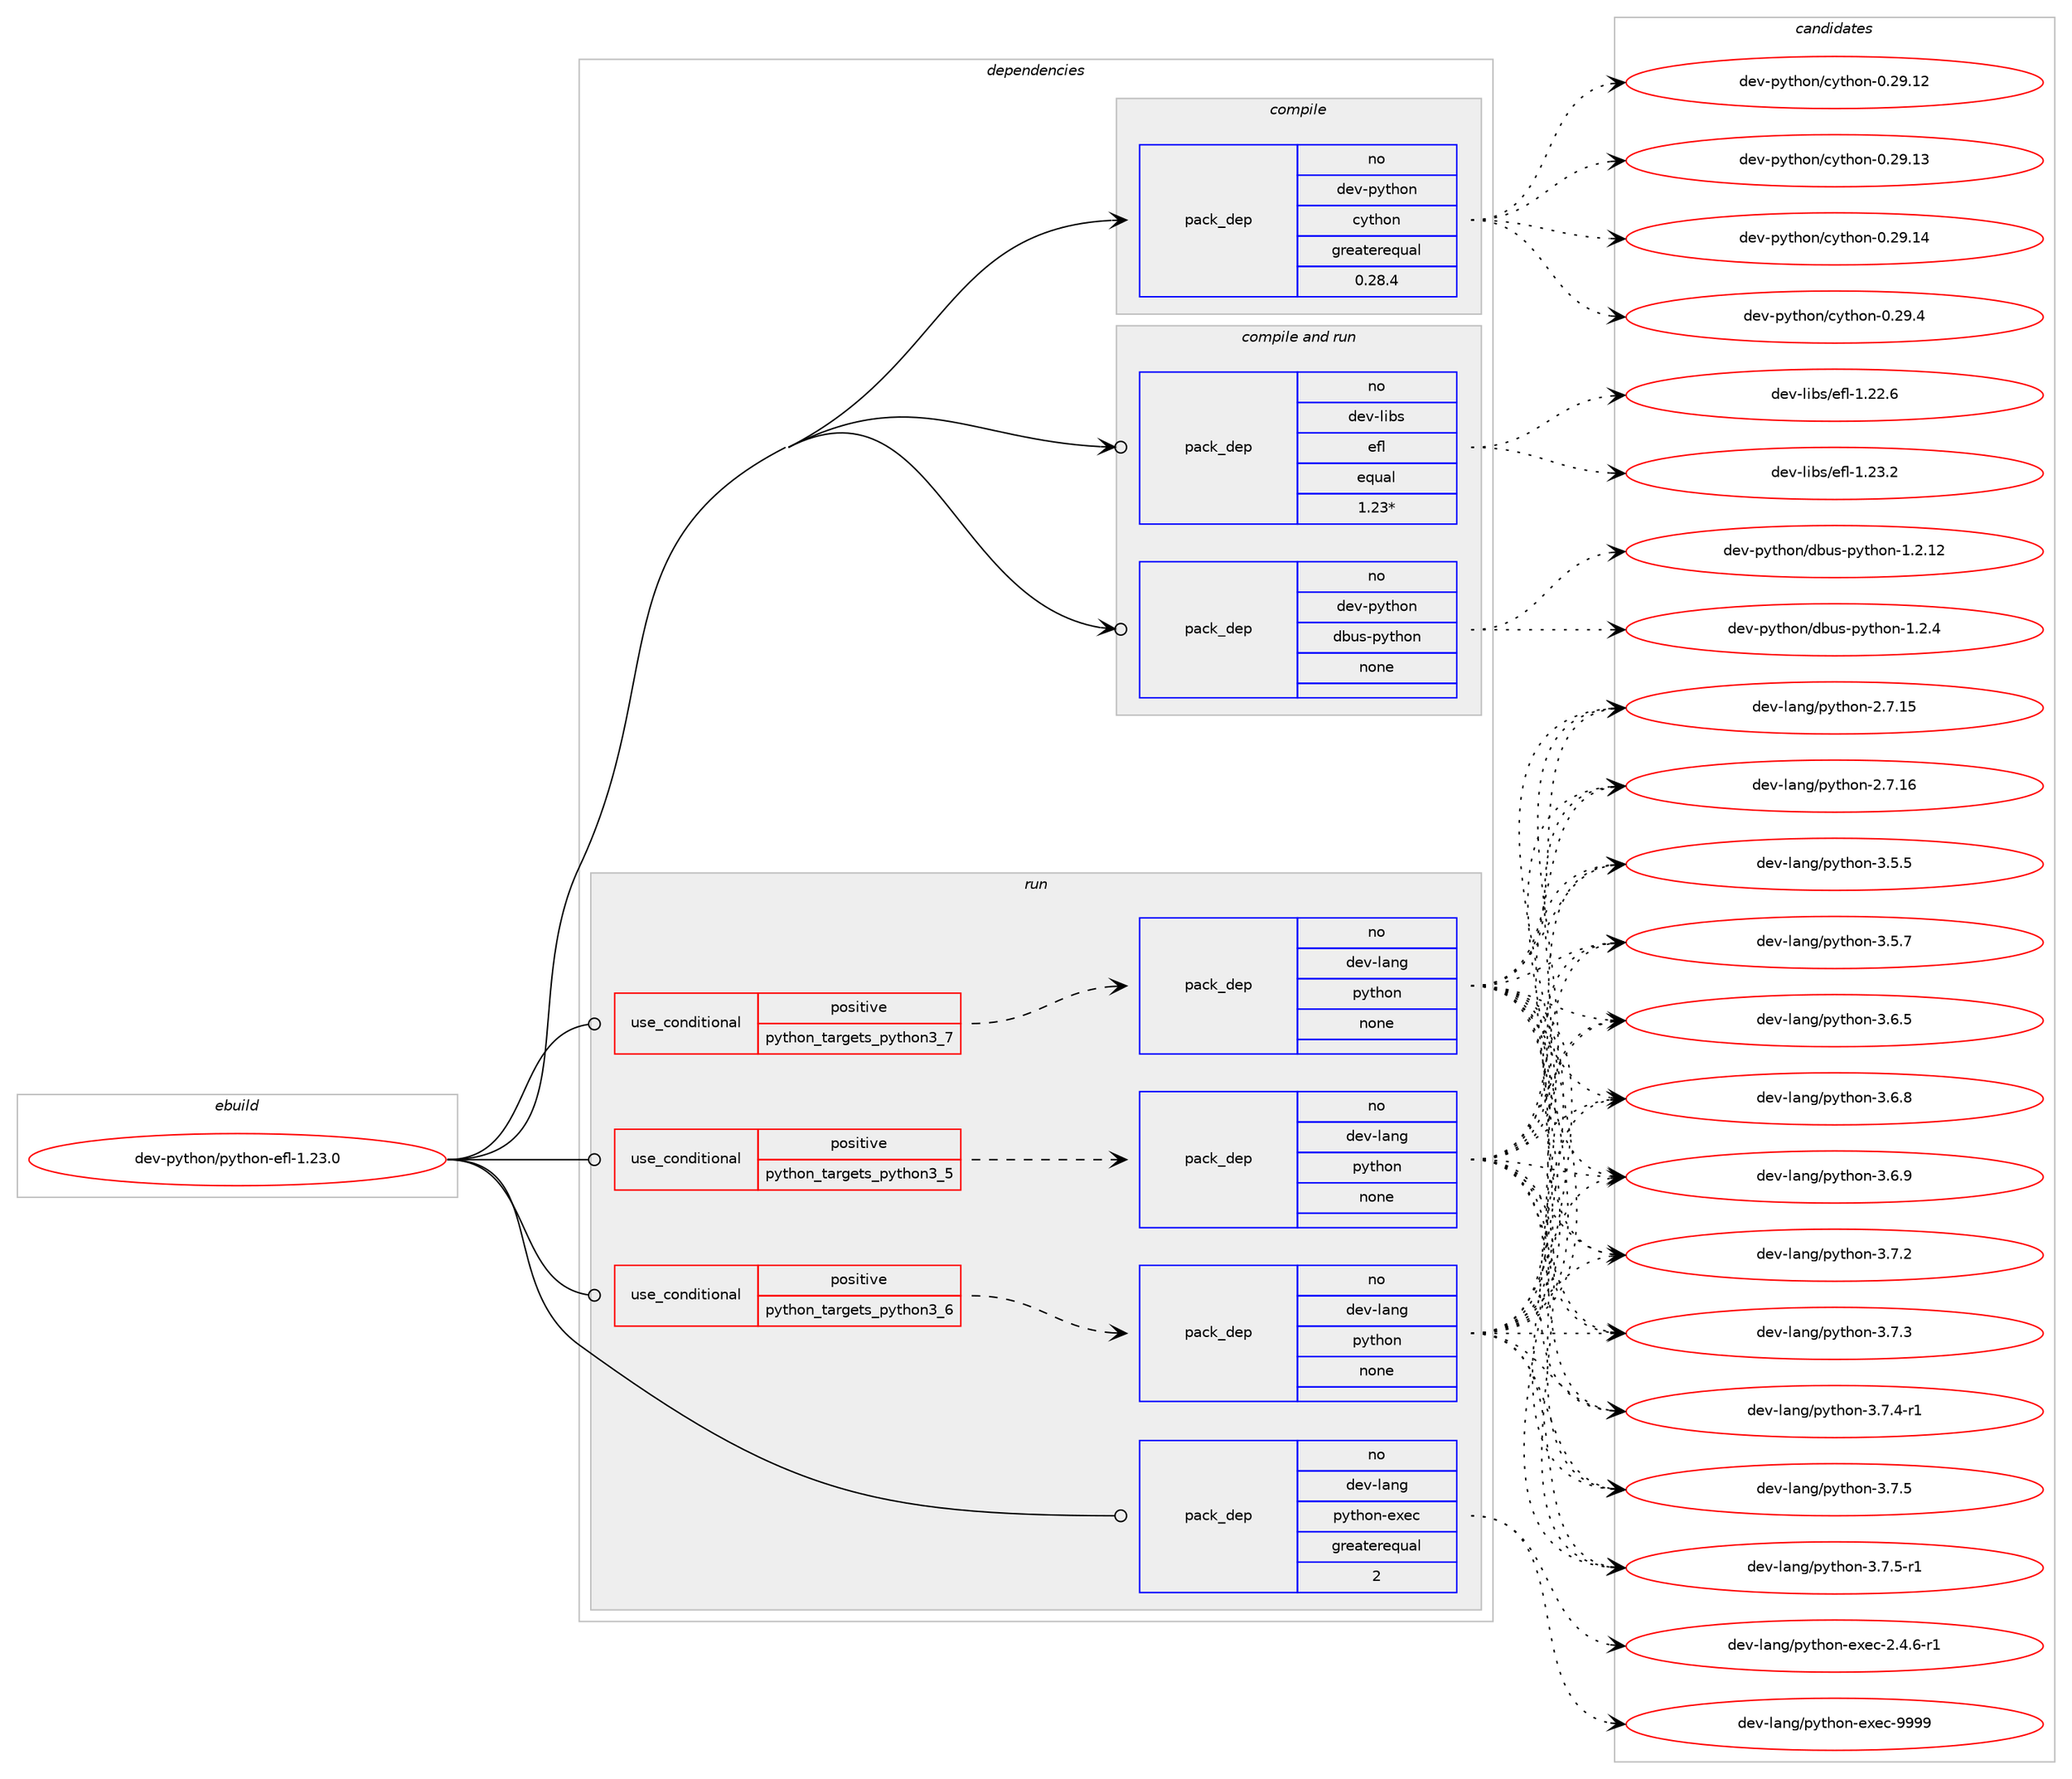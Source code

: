 digraph prolog {

# *************
# Graph options
# *************

newrank=true;
concentrate=true;
compound=true;
graph [rankdir=LR,fontname=Helvetica,fontsize=10,ranksep=1.5];#, ranksep=2.5, nodesep=0.2];
edge  [arrowhead=vee];
node  [fontname=Helvetica,fontsize=10];

# **********
# The ebuild
# **********

subgraph cluster_leftcol {
color=gray;
rank=same;
label=<<i>ebuild</i>>;
id [label="dev-python/python-efl-1.23.0", color=red, width=4, href="../dev-python/python-efl-1.23.0.svg"];
}

# ****************
# The dependencies
# ****************

subgraph cluster_midcol {
color=gray;
label=<<i>dependencies</i>>;
subgraph cluster_compile {
fillcolor="#eeeeee";
style=filled;
label=<<i>compile</i>>;
subgraph pack471515 {
dependency630867 [label=<<TABLE BORDER="0" CELLBORDER="1" CELLSPACING="0" CELLPADDING="4" WIDTH="220"><TR><TD ROWSPAN="6" CELLPADDING="30">pack_dep</TD></TR><TR><TD WIDTH="110">no</TD></TR><TR><TD>dev-python</TD></TR><TR><TD>cython</TD></TR><TR><TD>greaterequal</TD></TR><TR><TD>0.28.4</TD></TR></TABLE>>, shape=none, color=blue];
}
id:e -> dependency630867:w [weight=20,style="solid",arrowhead="vee"];
}
subgraph cluster_compileandrun {
fillcolor="#eeeeee";
style=filled;
label=<<i>compile and run</i>>;
subgraph pack471516 {
dependency630868 [label=<<TABLE BORDER="0" CELLBORDER="1" CELLSPACING="0" CELLPADDING="4" WIDTH="220"><TR><TD ROWSPAN="6" CELLPADDING="30">pack_dep</TD></TR><TR><TD WIDTH="110">no</TD></TR><TR><TD>dev-libs</TD></TR><TR><TD>efl</TD></TR><TR><TD>equal</TD></TR><TR><TD>1.23*</TD></TR></TABLE>>, shape=none, color=blue];
}
id:e -> dependency630868:w [weight=20,style="solid",arrowhead="odotvee"];
subgraph pack471517 {
dependency630869 [label=<<TABLE BORDER="0" CELLBORDER="1" CELLSPACING="0" CELLPADDING="4" WIDTH="220"><TR><TD ROWSPAN="6" CELLPADDING="30">pack_dep</TD></TR><TR><TD WIDTH="110">no</TD></TR><TR><TD>dev-python</TD></TR><TR><TD>dbus-python</TD></TR><TR><TD>none</TD></TR><TR><TD></TD></TR></TABLE>>, shape=none, color=blue];
}
id:e -> dependency630869:w [weight=20,style="solid",arrowhead="odotvee"];
}
subgraph cluster_run {
fillcolor="#eeeeee";
style=filled;
label=<<i>run</i>>;
subgraph cond147481 {
dependency630870 [label=<<TABLE BORDER="0" CELLBORDER="1" CELLSPACING="0" CELLPADDING="4"><TR><TD ROWSPAN="3" CELLPADDING="10">use_conditional</TD></TR><TR><TD>positive</TD></TR><TR><TD>python_targets_python3_5</TD></TR></TABLE>>, shape=none, color=red];
subgraph pack471518 {
dependency630871 [label=<<TABLE BORDER="0" CELLBORDER="1" CELLSPACING="0" CELLPADDING="4" WIDTH="220"><TR><TD ROWSPAN="6" CELLPADDING="30">pack_dep</TD></TR><TR><TD WIDTH="110">no</TD></TR><TR><TD>dev-lang</TD></TR><TR><TD>python</TD></TR><TR><TD>none</TD></TR><TR><TD></TD></TR></TABLE>>, shape=none, color=blue];
}
dependency630870:e -> dependency630871:w [weight=20,style="dashed",arrowhead="vee"];
}
id:e -> dependency630870:w [weight=20,style="solid",arrowhead="odot"];
subgraph cond147482 {
dependency630872 [label=<<TABLE BORDER="0" CELLBORDER="1" CELLSPACING="0" CELLPADDING="4"><TR><TD ROWSPAN="3" CELLPADDING="10">use_conditional</TD></TR><TR><TD>positive</TD></TR><TR><TD>python_targets_python3_6</TD></TR></TABLE>>, shape=none, color=red];
subgraph pack471519 {
dependency630873 [label=<<TABLE BORDER="0" CELLBORDER="1" CELLSPACING="0" CELLPADDING="4" WIDTH="220"><TR><TD ROWSPAN="6" CELLPADDING="30">pack_dep</TD></TR><TR><TD WIDTH="110">no</TD></TR><TR><TD>dev-lang</TD></TR><TR><TD>python</TD></TR><TR><TD>none</TD></TR><TR><TD></TD></TR></TABLE>>, shape=none, color=blue];
}
dependency630872:e -> dependency630873:w [weight=20,style="dashed",arrowhead="vee"];
}
id:e -> dependency630872:w [weight=20,style="solid",arrowhead="odot"];
subgraph cond147483 {
dependency630874 [label=<<TABLE BORDER="0" CELLBORDER="1" CELLSPACING="0" CELLPADDING="4"><TR><TD ROWSPAN="3" CELLPADDING="10">use_conditional</TD></TR><TR><TD>positive</TD></TR><TR><TD>python_targets_python3_7</TD></TR></TABLE>>, shape=none, color=red];
subgraph pack471520 {
dependency630875 [label=<<TABLE BORDER="0" CELLBORDER="1" CELLSPACING="0" CELLPADDING="4" WIDTH="220"><TR><TD ROWSPAN="6" CELLPADDING="30">pack_dep</TD></TR><TR><TD WIDTH="110">no</TD></TR><TR><TD>dev-lang</TD></TR><TR><TD>python</TD></TR><TR><TD>none</TD></TR><TR><TD></TD></TR></TABLE>>, shape=none, color=blue];
}
dependency630874:e -> dependency630875:w [weight=20,style="dashed",arrowhead="vee"];
}
id:e -> dependency630874:w [weight=20,style="solid",arrowhead="odot"];
subgraph pack471521 {
dependency630876 [label=<<TABLE BORDER="0" CELLBORDER="1" CELLSPACING="0" CELLPADDING="4" WIDTH="220"><TR><TD ROWSPAN="6" CELLPADDING="30">pack_dep</TD></TR><TR><TD WIDTH="110">no</TD></TR><TR><TD>dev-lang</TD></TR><TR><TD>python-exec</TD></TR><TR><TD>greaterequal</TD></TR><TR><TD>2</TD></TR></TABLE>>, shape=none, color=blue];
}
id:e -> dependency630876:w [weight=20,style="solid",arrowhead="odot"];
}
}

# **************
# The candidates
# **************

subgraph cluster_choices {
rank=same;
color=gray;
label=<<i>candidates</i>>;

subgraph choice471515 {
color=black;
nodesep=1;
choice1001011184511212111610411111047991211161041111104548465057464950 [label="dev-python/cython-0.29.12", color=red, width=4,href="../dev-python/cython-0.29.12.svg"];
choice1001011184511212111610411111047991211161041111104548465057464951 [label="dev-python/cython-0.29.13", color=red, width=4,href="../dev-python/cython-0.29.13.svg"];
choice1001011184511212111610411111047991211161041111104548465057464952 [label="dev-python/cython-0.29.14", color=red, width=4,href="../dev-python/cython-0.29.14.svg"];
choice10010111845112121116104111110479912111610411111045484650574652 [label="dev-python/cython-0.29.4", color=red, width=4,href="../dev-python/cython-0.29.4.svg"];
dependency630867:e -> choice1001011184511212111610411111047991211161041111104548465057464950:w [style=dotted,weight="100"];
dependency630867:e -> choice1001011184511212111610411111047991211161041111104548465057464951:w [style=dotted,weight="100"];
dependency630867:e -> choice1001011184511212111610411111047991211161041111104548465057464952:w [style=dotted,weight="100"];
dependency630867:e -> choice10010111845112121116104111110479912111610411111045484650574652:w [style=dotted,weight="100"];
}
subgraph choice471516 {
color=black;
nodesep=1;
choice10010111845108105981154710110210845494650504654 [label="dev-libs/efl-1.22.6", color=red, width=4,href="../dev-libs/efl-1.22.6.svg"];
choice10010111845108105981154710110210845494650514650 [label="dev-libs/efl-1.23.2", color=red, width=4,href="../dev-libs/efl-1.23.2.svg"];
dependency630868:e -> choice10010111845108105981154710110210845494650504654:w [style=dotted,weight="100"];
dependency630868:e -> choice10010111845108105981154710110210845494650514650:w [style=dotted,weight="100"];
}
subgraph choice471517 {
color=black;
nodesep=1;
choice1001011184511212111610411111047100981171154511212111610411111045494650464950 [label="dev-python/dbus-python-1.2.12", color=red, width=4,href="../dev-python/dbus-python-1.2.12.svg"];
choice10010111845112121116104111110471009811711545112121116104111110454946504652 [label="dev-python/dbus-python-1.2.4", color=red, width=4,href="../dev-python/dbus-python-1.2.4.svg"];
dependency630869:e -> choice1001011184511212111610411111047100981171154511212111610411111045494650464950:w [style=dotted,weight="100"];
dependency630869:e -> choice10010111845112121116104111110471009811711545112121116104111110454946504652:w [style=dotted,weight="100"];
}
subgraph choice471518 {
color=black;
nodesep=1;
choice10010111845108971101034711212111610411111045504655464953 [label="dev-lang/python-2.7.15", color=red, width=4,href="../dev-lang/python-2.7.15.svg"];
choice10010111845108971101034711212111610411111045504655464954 [label="dev-lang/python-2.7.16", color=red, width=4,href="../dev-lang/python-2.7.16.svg"];
choice100101118451089711010347112121116104111110455146534653 [label="dev-lang/python-3.5.5", color=red, width=4,href="../dev-lang/python-3.5.5.svg"];
choice100101118451089711010347112121116104111110455146534655 [label="dev-lang/python-3.5.7", color=red, width=4,href="../dev-lang/python-3.5.7.svg"];
choice100101118451089711010347112121116104111110455146544653 [label="dev-lang/python-3.6.5", color=red, width=4,href="../dev-lang/python-3.6.5.svg"];
choice100101118451089711010347112121116104111110455146544656 [label="dev-lang/python-3.6.8", color=red, width=4,href="../dev-lang/python-3.6.8.svg"];
choice100101118451089711010347112121116104111110455146544657 [label="dev-lang/python-3.6.9", color=red, width=4,href="../dev-lang/python-3.6.9.svg"];
choice100101118451089711010347112121116104111110455146554650 [label="dev-lang/python-3.7.2", color=red, width=4,href="../dev-lang/python-3.7.2.svg"];
choice100101118451089711010347112121116104111110455146554651 [label="dev-lang/python-3.7.3", color=red, width=4,href="../dev-lang/python-3.7.3.svg"];
choice1001011184510897110103471121211161041111104551465546524511449 [label="dev-lang/python-3.7.4-r1", color=red, width=4,href="../dev-lang/python-3.7.4-r1.svg"];
choice100101118451089711010347112121116104111110455146554653 [label="dev-lang/python-3.7.5", color=red, width=4,href="../dev-lang/python-3.7.5.svg"];
choice1001011184510897110103471121211161041111104551465546534511449 [label="dev-lang/python-3.7.5-r1", color=red, width=4,href="../dev-lang/python-3.7.5-r1.svg"];
dependency630871:e -> choice10010111845108971101034711212111610411111045504655464953:w [style=dotted,weight="100"];
dependency630871:e -> choice10010111845108971101034711212111610411111045504655464954:w [style=dotted,weight="100"];
dependency630871:e -> choice100101118451089711010347112121116104111110455146534653:w [style=dotted,weight="100"];
dependency630871:e -> choice100101118451089711010347112121116104111110455146534655:w [style=dotted,weight="100"];
dependency630871:e -> choice100101118451089711010347112121116104111110455146544653:w [style=dotted,weight="100"];
dependency630871:e -> choice100101118451089711010347112121116104111110455146544656:w [style=dotted,weight="100"];
dependency630871:e -> choice100101118451089711010347112121116104111110455146544657:w [style=dotted,weight="100"];
dependency630871:e -> choice100101118451089711010347112121116104111110455146554650:w [style=dotted,weight="100"];
dependency630871:e -> choice100101118451089711010347112121116104111110455146554651:w [style=dotted,weight="100"];
dependency630871:e -> choice1001011184510897110103471121211161041111104551465546524511449:w [style=dotted,weight="100"];
dependency630871:e -> choice100101118451089711010347112121116104111110455146554653:w [style=dotted,weight="100"];
dependency630871:e -> choice1001011184510897110103471121211161041111104551465546534511449:w [style=dotted,weight="100"];
}
subgraph choice471519 {
color=black;
nodesep=1;
choice10010111845108971101034711212111610411111045504655464953 [label="dev-lang/python-2.7.15", color=red, width=4,href="../dev-lang/python-2.7.15.svg"];
choice10010111845108971101034711212111610411111045504655464954 [label="dev-lang/python-2.7.16", color=red, width=4,href="../dev-lang/python-2.7.16.svg"];
choice100101118451089711010347112121116104111110455146534653 [label="dev-lang/python-3.5.5", color=red, width=4,href="../dev-lang/python-3.5.5.svg"];
choice100101118451089711010347112121116104111110455146534655 [label="dev-lang/python-3.5.7", color=red, width=4,href="../dev-lang/python-3.5.7.svg"];
choice100101118451089711010347112121116104111110455146544653 [label="dev-lang/python-3.6.5", color=red, width=4,href="../dev-lang/python-3.6.5.svg"];
choice100101118451089711010347112121116104111110455146544656 [label="dev-lang/python-3.6.8", color=red, width=4,href="../dev-lang/python-3.6.8.svg"];
choice100101118451089711010347112121116104111110455146544657 [label="dev-lang/python-3.6.9", color=red, width=4,href="../dev-lang/python-3.6.9.svg"];
choice100101118451089711010347112121116104111110455146554650 [label="dev-lang/python-3.7.2", color=red, width=4,href="../dev-lang/python-3.7.2.svg"];
choice100101118451089711010347112121116104111110455146554651 [label="dev-lang/python-3.7.3", color=red, width=4,href="../dev-lang/python-3.7.3.svg"];
choice1001011184510897110103471121211161041111104551465546524511449 [label="dev-lang/python-3.7.4-r1", color=red, width=4,href="../dev-lang/python-3.7.4-r1.svg"];
choice100101118451089711010347112121116104111110455146554653 [label="dev-lang/python-3.7.5", color=red, width=4,href="../dev-lang/python-3.7.5.svg"];
choice1001011184510897110103471121211161041111104551465546534511449 [label="dev-lang/python-3.7.5-r1", color=red, width=4,href="../dev-lang/python-3.7.5-r1.svg"];
dependency630873:e -> choice10010111845108971101034711212111610411111045504655464953:w [style=dotted,weight="100"];
dependency630873:e -> choice10010111845108971101034711212111610411111045504655464954:w [style=dotted,weight="100"];
dependency630873:e -> choice100101118451089711010347112121116104111110455146534653:w [style=dotted,weight="100"];
dependency630873:e -> choice100101118451089711010347112121116104111110455146534655:w [style=dotted,weight="100"];
dependency630873:e -> choice100101118451089711010347112121116104111110455146544653:w [style=dotted,weight="100"];
dependency630873:e -> choice100101118451089711010347112121116104111110455146544656:w [style=dotted,weight="100"];
dependency630873:e -> choice100101118451089711010347112121116104111110455146544657:w [style=dotted,weight="100"];
dependency630873:e -> choice100101118451089711010347112121116104111110455146554650:w [style=dotted,weight="100"];
dependency630873:e -> choice100101118451089711010347112121116104111110455146554651:w [style=dotted,weight="100"];
dependency630873:e -> choice1001011184510897110103471121211161041111104551465546524511449:w [style=dotted,weight="100"];
dependency630873:e -> choice100101118451089711010347112121116104111110455146554653:w [style=dotted,weight="100"];
dependency630873:e -> choice1001011184510897110103471121211161041111104551465546534511449:w [style=dotted,weight="100"];
}
subgraph choice471520 {
color=black;
nodesep=1;
choice10010111845108971101034711212111610411111045504655464953 [label="dev-lang/python-2.7.15", color=red, width=4,href="../dev-lang/python-2.7.15.svg"];
choice10010111845108971101034711212111610411111045504655464954 [label="dev-lang/python-2.7.16", color=red, width=4,href="../dev-lang/python-2.7.16.svg"];
choice100101118451089711010347112121116104111110455146534653 [label="dev-lang/python-3.5.5", color=red, width=4,href="../dev-lang/python-3.5.5.svg"];
choice100101118451089711010347112121116104111110455146534655 [label="dev-lang/python-3.5.7", color=red, width=4,href="../dev-lang/python-3.5.7.svg"];
choice100101118451089711010347112121116104111110455146544653 [label="dev-lang/python-3.6.5", color=red, width=4,href="../dev-lang/python-3.6.5.svg"];
choice100101118451089711010347112121116104111110455146544656 [label="dev-lang/python-3.6.8", color=red, width=4,href="../dev-lang/python-3.6.8.svg"];
choice100101118451089711010347112121116104111110455146544657 [label="dev-lang/python-3.6.9", color=red, width=4,href="../dev-lang/python-3.6.9.svg"];
choice100101118451089711010347112121116104111110455146554650 [label="dev-lang/python-3.7.2", color=red, width=4,href="../dev-lang/python-3.7.2.svg"];
choice100101118451089711010347112121116104111110455146554651 [label="dev-lang/python-3.7.3", color=red, width=4,href="../dev-lang/python-3.7.3.svg"];
choice1001011184510897110103471121211161041111104551465546524511449 [label="dev-lang/python-3.7.4-r1", color=red, width=4,href="../dev-lang/python-3.7.4-r1.svg"];
choice100101118451089711010347112121116104111110455146554653 [label="dev-lang/python-3.7.5", color=red, width=4,href="../dev-lang/python-3.7.5.svg"];
choice1001011184510897110103471121211161041111104551465546534511449 [label="dev-lang/python-3.7.5-r1", color=red, width=4,href="../dev-lang/python-3.7.5-r1.svg"];
dependency630875:e -> choice10010111845108971101034711212111610411111045504655464953:w [style=dotted,weight="100"];
dependency630875:e -> choice10010111845108971101034711212111610411111045504655464954:w [style=dotted,weight="100"];
dependency630875:e -> choice100101118451089711010347112121116104111110455146534653:w [style=dotted,weight="100"];
dependency630875:e -> choice100101118451089711010347112121116104111110455146534655:w [style=dotted,weight="100"];
dependency630875:e -> choice100101118451089711010347112121116104111110455146544653:w [style=dotted,weight="100"];
dependency630875:e -> choice100101118451089711010347112121116104111110455146544656:w [style=dotted,weight="100"];
dependency630875:e -> choice100101118451089711010347112121116104111110455146544657:w [style=dotted,weight="100"];
dependency630875:e -> choice100101118451089711010347112121116104111110455146554650:w [style=dotted,weight="100"];
dependency630875:e -> choice100101118451089711010347112121116104111110455146554651:w [style=dotted,weight="100"];
dependency630875:e -> choice1001011184510897110103471121211161041111104551465546524511449:w [style=dotted,weight="100"];
dependency630875:e -> choice100101118451089711010347112121116104111110455146554653:w [style=dotted,weight="100"];
dependency630875:e -> choice1001011184510897110103471121211161041111104551465546534511449:w [style=dotted,weight="100"];
}
subgraph choice471521 {
color=black;
nodesep=1;
choice10010111845108971101034711212111610411111045101120101994550465246544511449 [label="dev-lang/python-exec-2.4.6-r1", color=red, width=4,href="../dev-lang/python-exec-2.4.6-r1.svg"];
choice10010111845108971101034711212111610411111045101120101994557575757 [label="dev-lang/python-exec-9999", color=red, width=4,href="../dev-lang/python-exec-9999.svg"];
dependency630876:e -> choice10010111845108971101034711212111610411111045101120101994550465246544511449:w [style=dotted,weight="100"];
dependency630876:e -> choice10010111845108971101034711212111610411111045101120101994557575757:w [style=dotted,weight="100"];
}
}

}
